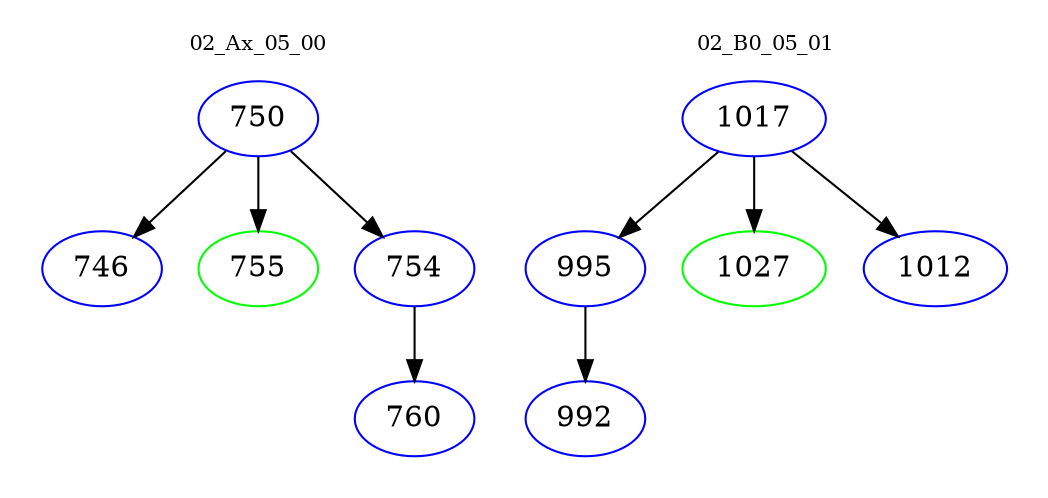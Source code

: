 digraph{
subgraph cluster_0 {
color = white
label = "02_Ax_05_00";
fontsize=10;
T0_750 [label="750", color="blue"]
T0_750 -> T0_746 [color="black"]
T0_746 [label="746", color="blue"]
T0_750 -> T0_755 [color="black"]
T0_755 [label="755", color="green"]
T0_750 -> T0_754 [color="black"]
T0_754 [label="754", color="blue"]
T0_754 -> T0_760 [color="black"]
T0_760 [label="760", color="blue"]
}
subgraph cluster_1 {
color = white
label = "02_B0_05_01";
fontsize=10;
T1_1017 [label="1017", color="blue"]
T1_1017 -> T1_995 [color="black"]
T1_995 [label="995", color="blue"]
T1_995 -> T1_992 [color="black"]
T1_992 [label="992", color="blue"]
T1_1017 -> T1_1027 [color="black"]
T1_1027 [label="1027", color="green"]
T1_1017 -> T1_1012 [color="black"]
T1_1012 [label="1012", color="blue"]
}
}
